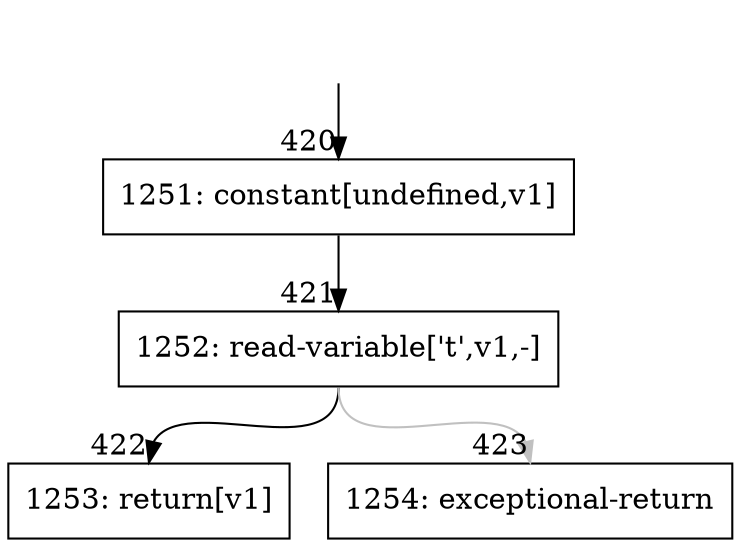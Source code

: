 digraph {
rankdir="TD"
BB_entry40[shape=none,label=""];
BB_entry40 -> BB420 [tailport=s, headport=n, headlabel="    420"]
BB420 [shape=record label="{1251: constant[undefined,v1]}" ] 
BB420 -> BB421 [tailport=s, headport=n, headlabel="      421"]
BB421 [shape=record label="{1252: read-variable['t',v1,-]}" ] 
BB421 -> BB422 [tailport=s, headport=n, headlabel="      422"]
BB421 -> BB423 [tailport=s, headport=n, color=gray, headlabel="      423"]
BB422 [shape=record label="{1253: return[v1]}" ] 
BB423 [shape=record label="{1254: exceptional-return}" ] 
//#$~ 520
}
